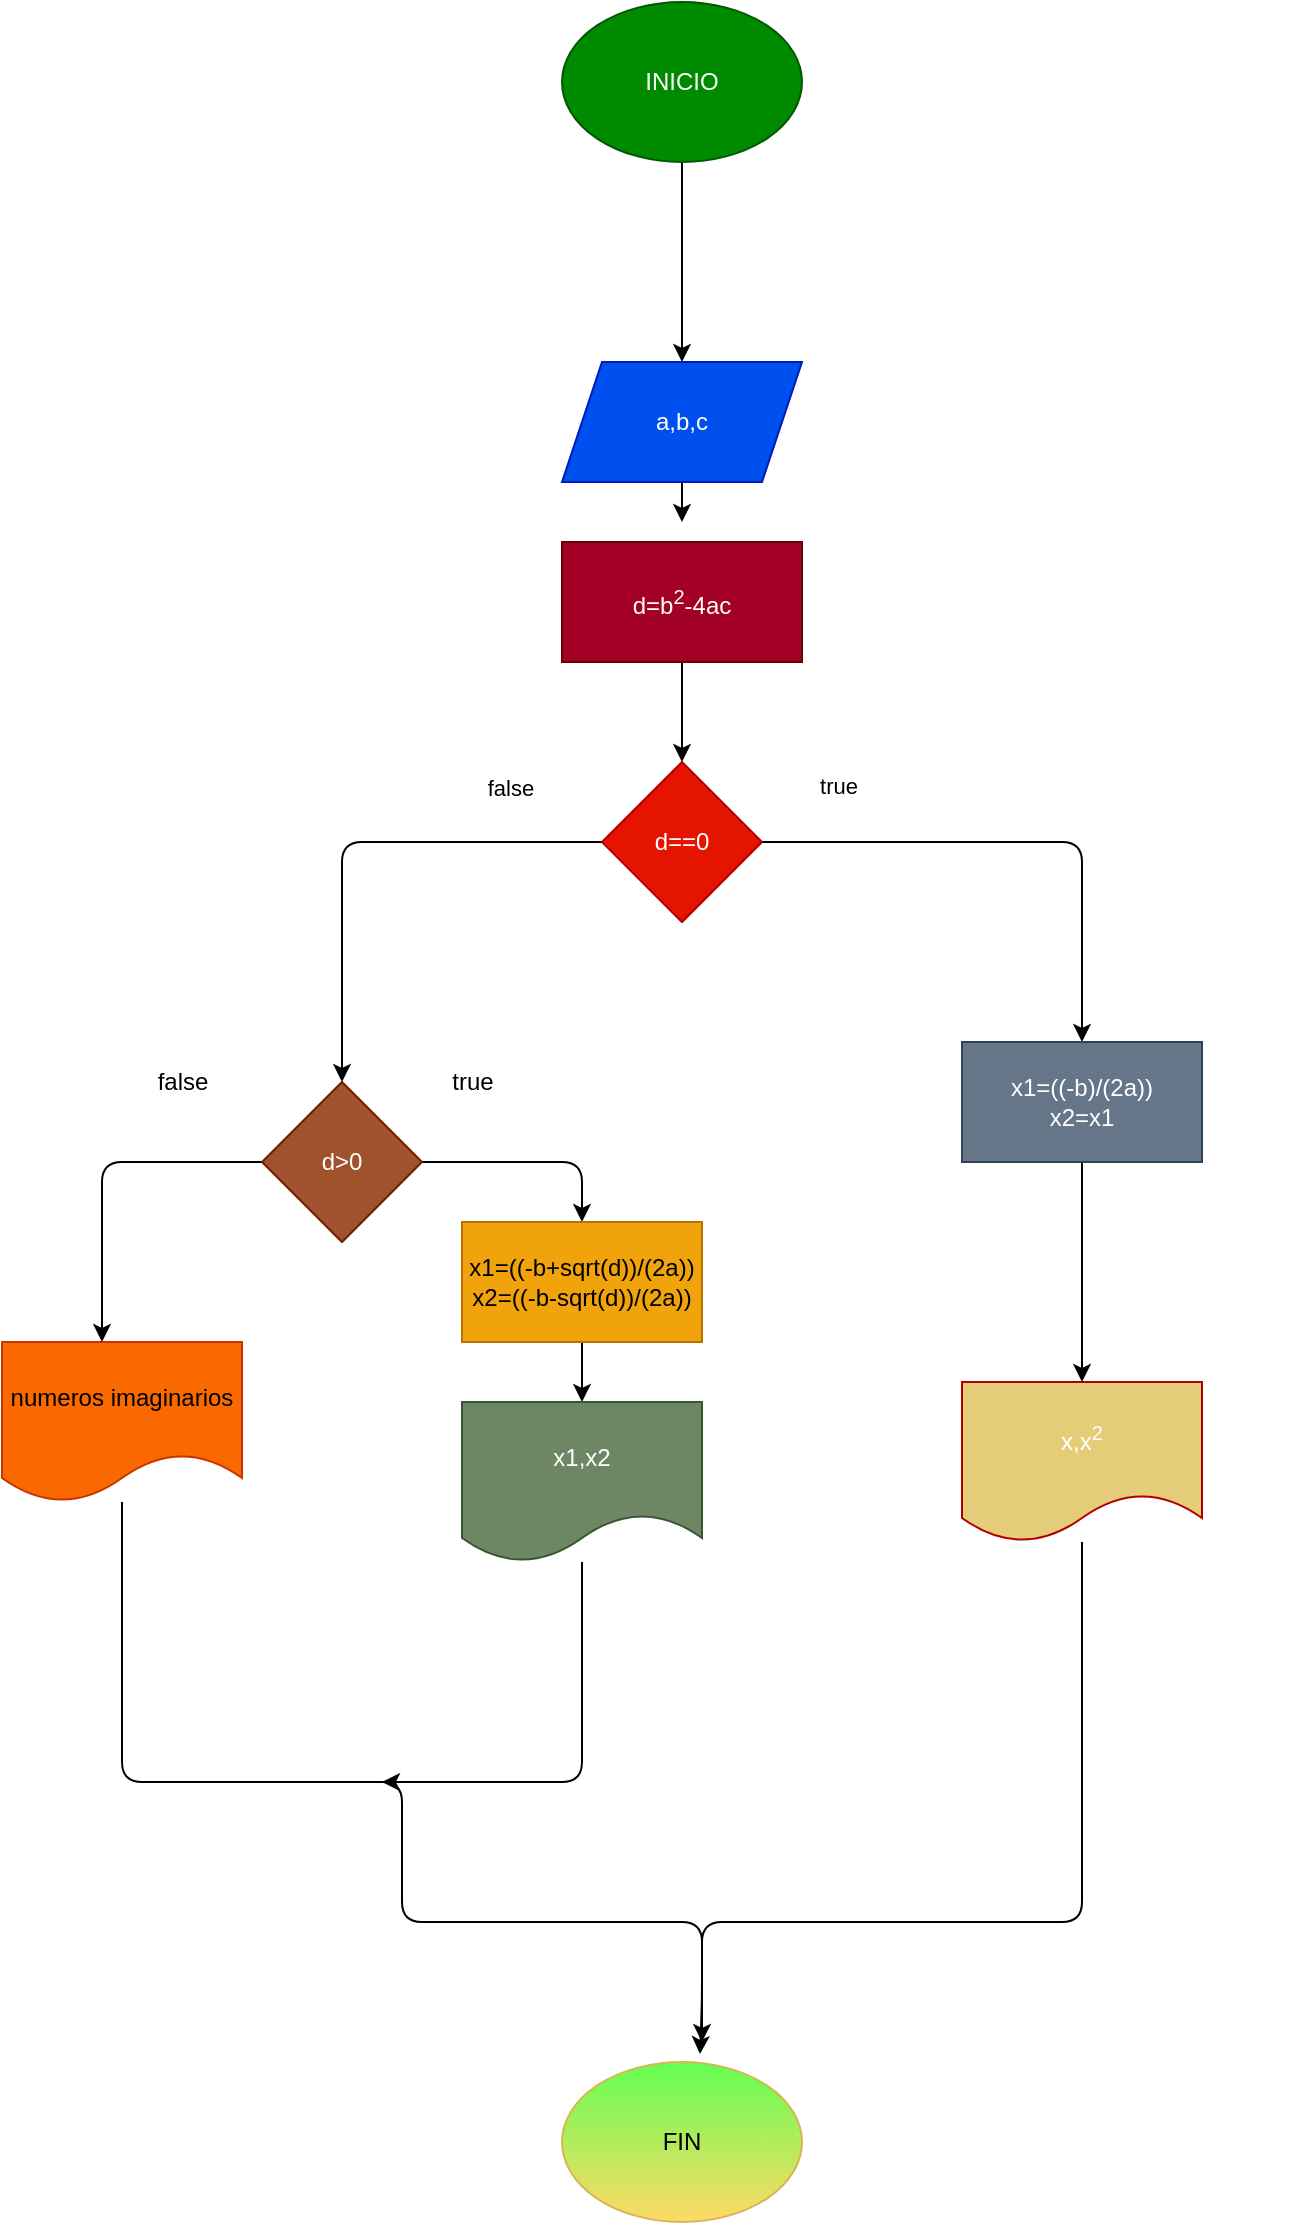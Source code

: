 <mxfile>
    <diagram id="QDf9rbrOr0pvbOuznRgz" name="Página-1">
        <mxGraphModel dx="662" dy="411" grid="1" gridSize="10" guides="1" tooltips="1" connect="1" arrows="1" fold="1" page="1" pageScale="1" pageWidth="827" pageHeight="1169" math="0" shadow="0">
            <root>
                <mxCell id="0"/>
                <mxCell id="1" parent="0"/>
                <mxCell id="2" value="" style="edgeStyle=none;html=1;" parent="1" source="3" target="5" edge="1">
                    <mxGeometry relative="1" as="geometry"/>
                </mxCell>
                <mxCell id="3" value="INICIO" style="ellipse;whiteSpace=wrap;html=1;fillColor=#008a00;fontColor=#ffffff;strokeColor=#005700;" parent="1" vertex="1">
                    <mxGeometry x="590" y="60" width="120" height="80" as="geometry"/>
                </mxCell>
                <mxCell id="4" value="" style="edgeStyle=none;html=1;" parent="1" source="5" edge="1">
                    <mxGeometry relative="1" as="geometry">
                        <mxPoint x="650" y="320" as="targetPoint"/>
                    </mxGeometry>
                </mxCell>
                <mxCell id="5" value="a,b,c" style="shape=parallelogram;perimeter=parallelogramPerimeter;whiteSpace=wrap;html=1;fixedSize=1;fillColor=#0050ef;fontColor=#ffffff;strokeColor=#001DBC;" parent="1" vertex="1">
                    <mxGeometry x="590" y="240" width="120" height="60" as="geometry"/>
                </mxCell>
                <mxCell id="6" value="" style="edgeStyle=none;html=1;" parent="1" source="7" target="12" edge="1">
                    <mxGeometry relative="1" as="geometry"/>
                </mxCell>
                <mxCell id="7" value="d=b&lt;sup&gt;2&lt;/sup&gt;-4ac&lt;sup&gt;&lt;br&gt;&lt;/sup&gt;" style="whiteSpace=wrap;html=1;fillColor=#a20025;fontColor=#ffffff;strokeColor=#6F0000;" parent="1" vertex="1">
                    <mxGeometry x="590" y="330" width="120" height="60" as="geometry"/>
                </mxCell>
                <mxCell id="8" style="edgeStyle=none;html=1;entryX=0.575;entryY=-0.05;entryDx=0;entryDy=0;entryPerimeter=0;" parent="1" source="9" target="18" edge="1">
                    <mxGeometry relative="1" as="geometry">
                        <Array as="points">
                            <mxPoint x="370" y="950"/>
                            <mxPoint x="510" y="950"/>
                            <mxPoint x="510" y="1020"/>
                            <mxPoint x="660" y="1020"/>
                            <mxPoint x="660" y="1060"/>
                        </Array>
                    </mxGeometry>
                </mxCell>
                <mxCell id="9" value="numeros imaginarios" style="shape=document;whiteSpace=wrap;html=1;boundedLbl=1;fillColor=#fa6800;fontColor=#000000;strokeColor=#C73500;" parent="1" vertex="1">
                    <mxGeometry x="310" y="730" width="120" height="80" as="geometry"/>
                </mxCell>
                <mxCell id="10" style="edgeStyle=none;html=1;" parent="1" source="12" target="15" edge="1">
                    <mxGeometry relative="1" as="geometry">
                        <mxPoint x="480" y="600" as="targetPoint"/>
                        <Array as="points">
                            <mxPoint x="480" y="480"/>
                        </Array>
                    </mxGeometry>
                </mxCell>
                <mxCell id="11" style="edgeStyle=none;html=1;" parent="1" source="12" target="24" edge="1">
                    <mxGeometry relative="1" as="geometry">
                        <Array as="points">
                            <mxPoint x="850" y="480"/>
                        </Array>
                    </mxGeometry>
                </mxCell>
                <mxCell id="12" value="d==0" style="rhombus;whiteSpace=wrap;html=1;fillColor=#e51400;fontColor=#ffffff;strokeColor=#B20000;" parent="1" vertex="1">
                    <mxGeometry x="610" y="440" width="80" height="80" as="geometry"/>
                </mxCell>
                <mxCell id="13" value="" style="edgeStyle=none;html=1;" parent="1" source="15" edge="1">
                    <mxGeometry relative="1" as="geometry">
                        <mxPoint x="360" y="730" as="targetPoint"/>
                        <Array as="points">
                            <mxPoint x="360" y="640"/>
                        </Array>
                    </mxGeometry>
                </mxCell>
                <mxCell id="14" style="edgeStyle=none;html=1;entryX=0.5;entryY=0;entryDx=0;entryDy=0;" parent="1" source="15" target="17" edge="1">
                    <mxGeometry relative="1" as="geometry">
                        <mxPoint x="600" y="760" as="targetPoint"/>
                        <Array as="points">
                            <mxPoint x="600" y="640"/>
                        </Array>
                    </mxGeometry>
                </mxCell>
                <mxCell id="15" value="d&amp;gt;0" style="rhombus;whiteSpace=wrap;html=1;fillColor=#a0522d;strokeColor=#6D1F00;fontColor=#ffffff;" parent="1" vertex="1">
                    <mxGeometry x="440" y="600" width="80" height="80" as="geometry"/>
                </mxCell>
                <mxCell id="16" value="" style="edgeStyle=none;html=1;" parent="1" source="17" target="26" edge="1">
                    <mxGeometry relative="1" as="geometry"/>
                </mxCell>
                <mxCell id="17" value="x1=((-b+sqrt(d))/(2a))&lt;br&gt;x2=((-b-sqrt(d))/(2a))" style="whiteSpace=wrap;html=1;fillColor=#f0a30a;fontColor=#000000;strokeColor=#BD7000;" parent="1" vertex="1">
                    <mxGeometry x="540" y="670" width="120" height="60" as="geometry"/>
                </mxCell>
                <mxCell id="18" value="FIN" style="ellipse;whiteSpace=wrap;html=1;fillColor=#63FF52;gradientColor=#ffd966;strokeColor=#d6b656;" parent="1" vertex="1">
                    <mxGeometry x="590" y="1090" width="120" height="80" as="geometry"/>
                </mxCell>
                <mxCell id="19" value="false" style="edgeLabel;html=1;align=center;verticalAlign=middle;resizable=0;points=[];" parent="1" vertex="1" connectable="0">
                    <mxGeometry x="569.995" y="450" as="geometry">
                        <mxPoint x="-6" y="3" as="offset"/>
                    </mxGeometry>
                </mxCell>
                <mxCell id="20" value="true" style="edgeLabel;html=1;align=center;verticalAlign=middle;resizable=0;points=[];" parent="1" vertex="1" connectable="0">
                    <mxGeometry x="960" y="300" as="geometry">
                        <mxPoint x="-232" y="152" as="offset"/>
                    </mxGeometry>
                </mxCell>
                <mxCell id="21" style="edgeStyle=none;html=1;" parent="1" source="22" edge="1">
                    <mxGeometry relative="1" as="geometry">
                        <mxPoint x="660" y="1080" as="targetPoint"/>
                        <Array as="points">
                            <mxPoint x="850" y="1020"/>
                            <mxPoint x="660" y="1020"/>
                        </Array>
                    </mxGeometry>
                </mxCell>
                <mxCell id="22" value="x,x&lt;sup&gt;2&lt;/sup&gt;" style="shape=document;whiteSpace=wrap;html=1;boundedLbl=1;fillColor=#E5CC79;fontColor=#ffffff;strokeColor=#B20000;" parent="1" vertex="1">
                    <mxGeometry x="790" y="750" width="120" height="80" as="geometry"/>
                </mxCell>
                <mxCell id="23" value="" style="edgeStyle=none;html=1;" parent="1" source="24" target="22" edge="1">
                    <mxGeometry relative="1" as="geometry"/>
                </mxCell>
                <mxCell id="24" value="x1=((-b)/(2a))&lt;br&gt;x2=x1" style="whiteSpace=wrap;html=1;fillColor=#647687;fontColor=#ffffff;strokeColor=#314354;" parent="1" vertex="1">
                    <mxGeometry x="790" y="580" width="120" height="60" as="geometry"/>
                </mxCell>
                <mxCell id="25" style="edgeStyle=none;html=1;" parent="1" source="26" edge="1">
                    <mxGeometry relative="1" as="geometry">
                        <mxPoint x="500" y="950" as="targetPoint"/>
                        <Array as="points">
                            <mxPoint x="600" y="950"/>
                        </Array>
                    </mxGeometry>
                </mxCell>
                <mxCell id="26" value="x1,x2" style="shape=document;whiteSpace=wrap;html=1;boundedLbl=1;fillColor=#6d8764;fontColor=#ffffff;strokeColor=#3A5431;" parent="1" vertex="1">
                    <mxGeometry x="540" y="760" width="120" height="80" as="geometry"/>
                </mxCell>
                <mxCell id="27" value="false" style="text;html=1;align=center;verticalAlign=middle;resizable=0;points=[];autosize=1;strokeColor=none;fillColor=none;" parent="1" vertex="1">
                    <mxGeometry x="375" y="585" width="50" height="30" as="geometry"/>
                </mxCell>
                <mxCell id="28" value="true" style="text;html=1;align=center;verticalAlign=middle;resizable=0;points=[];autosize=1;strokeColor=none;fillColor=none;" parent="1" vertex="1">
                    <mxGeometry x="525" y="585" width="40" height="30" as="geometry"/>
                </mxCell>
            </root>
        </mxGraphModel>
    </diagram>
</mxfile>